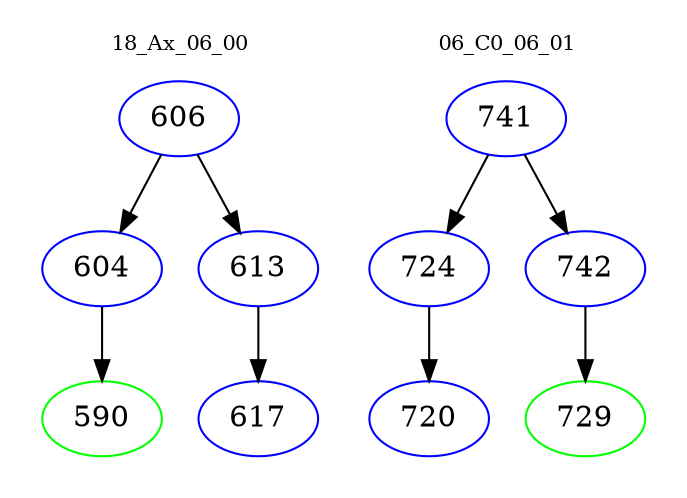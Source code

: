digraph{
subgraph cluster_0 {
color = white
label = "18_Ax_06_00";
fontsize=10;
T0_606 [label="606", color="blue"]
T0_606 -> T0_604 [color="black"]
T0_604 [label="604", color="blue"]
T0_604 -> T0_590 [color="black"]
T0_590 [label="590", color="green"]
T0_606 -> T0_613 [color="black"]
T0_613 [label="613", color="blue"]
T0_613 -> T0_617 [color="black"]
T0_617 [label="617", color="blue"]
}
subgraph cluster_1 {
color = white
label = "06_C0_06_01";
fontsize=10;
T1_741 [label="741", color="blue"]
T1_741 -> T1_724 [color="black"]
T1_724 [label="724", color="blue"]
T1_724 -> T1_720 [color="black"]
T1_720 [label="720", color="blue"]
T1_741 -> T1_742 [color="black"]
T1_742 [label="742", color="blue"]
T1_742 -> T1_729 [color="black"]
T1_729 [label="729", color="green"]
}
}
